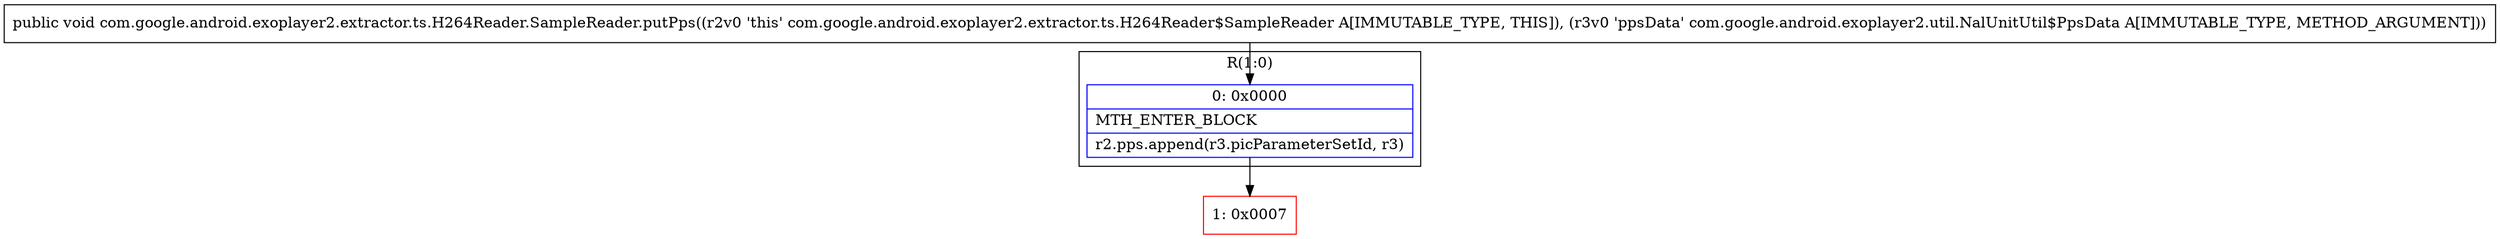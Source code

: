 digraph "CFG forcom.google.android.exoplayer2.extractor.ts.H264Reader.SampleReader.putPps(Lcom\/google\/android\/exoplayer2\/util\/NalUnitUtil$PpsData;)V" {
subgraph cluster_Region_745025859 {
label = "R(1:0)";
node [shape=record,color=blue];
Node_0 [shape=record,label="{0\:\ 0x0000|MTH_ENTER_BLOCK\l|r2.pps.append(r3.picParameterSetId, r3)\l}"];
}
Node_1 [shape=record,color=red,label="{1\:\ 0x0007}"];
MethodNode[shape=record,label="{public void com.google.android.exoplayer2.extractor.ts.H264Reader.SampleReader.putPps((r2v0 'this' com.google.android.exoplayer2.extractor.ts.H264Reader$SampleReader A[IMMUTABLE_TYPE, THIS]), (r3v0 'ppsData' com.google.android.exoplayer2.util.NalUnitUtil$PpsData A[IMMUTABLE_TYPE, METHOD_ARGUMENT])) }"];
MethodNode -> Node_0;
Node_0 -> Node_1;
}

